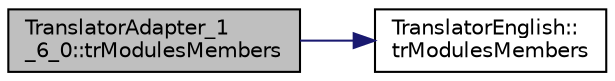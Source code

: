 digraph "TranslatorAdapter_1_6_0::trModulesMembers"
{
 // LATEX_PDF_SIZE
  edge [fontname="Helvetica",fontsize="10",labelfontname="Helvetica",labelfontsize="10"];
  node [fontname="Helvetica",fontsize="10",shape=record];
  rankdir="LR";
  Node1 [label="TranslatorAdapter_1\l_6_0::trModulesMembers",height=0.2,width=0.4,color="black", fillcolor="grey75", style="filled", fontcolor="black",tooltip=" "];
  Node1 -> Node2 [color="midnightblue",fontsize="10",style="solid",fontname="Helvetica"];
  Node2 [label="TranslatorEnglish::\ltrModulesMembers",height=0.2,width=0.4,color="black", fillcolor="white", style="filled",URL="$classTranslatorEnglish.html#abaaef8c394bc23f38af51c8865d8a058",tooltip=" "];
}
